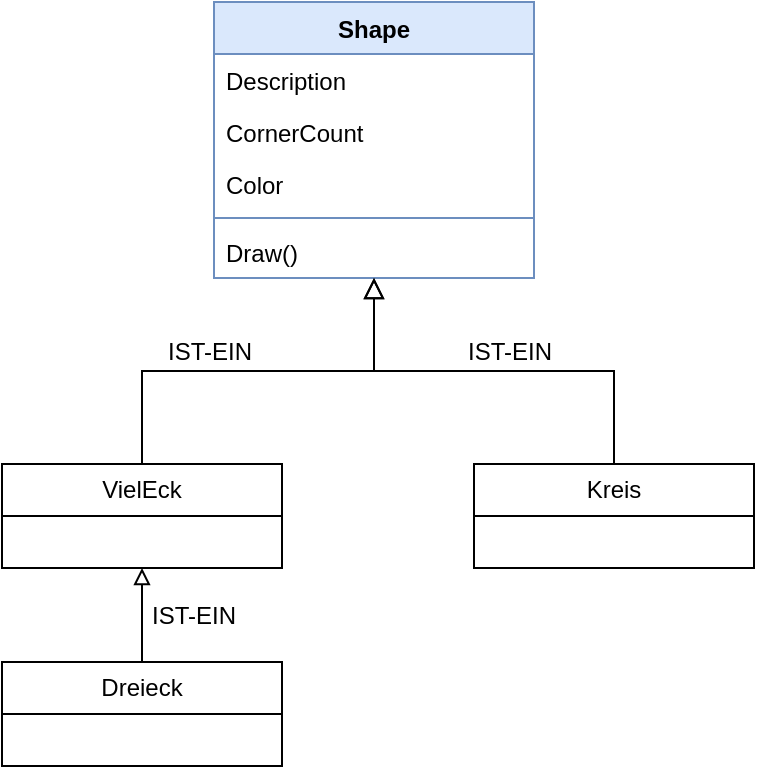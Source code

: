 <mxfile version="22.0.3" type="device">
  <diagram name="Seite-1" id="gL-oalFUErTeJwYSPGsb">
    <mxGraphModel dx="627" dy="473" grid="1" gridSize="10" guides="1" tooltips="1" connect="1" arrows="1" fold="1" page="1" pageScale="1" pageWidth="827" pageHeight="1169" math="0" shadow="0">
      <root>
        <mxCell id="0" />
        <mxCell id="1" parent="0" />
        <mxCell id="9cM6kUOQtJ5Wfgv10FvW-1" value="Shape" style="swimlane;fontStyle=1;align=center;verticalAlign=top;childLayout=stackLayout;horizontal=1;startSize=26;horizontalStack=0;resizeParent=1;resizeParentMax=0;resizeLast=0;collapsible=1;marginBottom=0;whiteSpace=wrap;html=1;fillColor=#dae8fc;strokeColor=#6c8ebf;" vertex="1" parent="1">
          <mxGeometry x="332" y="60" width="160" height="138" as="geometry" />
        </mxCell>
        <mxCell id="9cM6kUOQtJ5Wfgv10FvW-2" value="Description" style="text;strokeColor=none;fillColor=none;align=left;verticalAlign=top;spacingLeft=4;spacingRight=4;overflow=hidden;rotatable=0;points=[[0,0.5],[1,0.5]];portConstraint=eastwest;whiteSpace=wrap;html=1;" vertex="1" parent="9cM6kUOQtJ5Wfgv10FvW-1">
          <mxGeometry y="26" width="160" height="26" as="geometry" />
        </mxCell>
        <mxCell id="9cM6kUOQtJ5Wfgv10FvW-6" value="CornerCount" style="text;strokeColor=none;fillColor=none;align=left;verticalAlign=top;spacingLeft=4;spacingRight=4;overflow=hidden;rotatable=0;points=[[0,0.5],[1,0.5]];portConstraint=eastwest;whiteSpace=wrap;html=1;" vertex="1" parent="9cM6kUOQtJ5Wfgv10FvW-1">
          <mxGeometry y="52" width="160" height="26" as="geometry" />
        </mxCell>
        <mxCell id="9cM6kUOQtJ5Wfgv10FvW-7" value="Color" style="text;strokeColor=none;fillColor=none;align=left;verticalAlign=top;spacingLeft=4;spacingRight=4;overflow=hidden;rotatable=0;points=[[0,0.5],[1,0.5]];portConstraint=eastwest;whiteSpace=wrap;html=1;" vertex="1" parent="9cM6kUOQtJ5Wfgv10FvW-1">
          <mxGeometry y="78" width="160" height="26" as="geometry" />
        </mxCell>
        <mxCell id="9cM6kUOQtJ5Wfgv10FvW-3" value="" style="line;strokeWidth=1;fillColor=none;align=left;verticalAlign=middle;spacingTop=-1;spacingLeft=3;spacingRight=3;rotatable=0;labelPosition=right;points=[];portConstraint=eastwest;strokeColor=inherit;" vertex="1" parent="9cM6kUOQtJ5Wfgv10FvW-1">
          <mxGeometry y="104" width="160" height="8" as="geometry" />
        </mxCell>
        <mxCell id="9cM6kUOQtJ5Wfgv10FvW-4" value="Draw()" style="text;strokeColor=none;fillColor=none;align=left;verticalAlign=top;spacingLeft=4;spacingRight=4;overflow=hidden;rotatable=0;points=[[0,0.5],[1,0.5]];portConstraint=eastwest;whiteSpace=wrap;html=1;" vertex="1" parent="9cM6kUOQtJ5Wfgv10FvW-1">
          <mxGeometry y="112" width="160" height="26" as="geometry" />
        </mxCell>
        <mxCell id="9cM6kUOQtJ5Wfgv10FvW-13" style="edgeStyle=orthogonalEdgeStyle;rounded=0;orthogonalLoop=1;jettySize=auto;html=1;endArrow=block;endFill=0;endSize=8;exitX=0.5;exitY=0;exitDx=0;exitDy=0;" edge="1" parent="1" source="9cM6kUOQtJ5Wfgv10FvW-23" target="9cM6kUOQtJ5Wfgv10FvW-1">
          <mxGeometry relative="1" as="geometry">
            <mxPoint x="296.029" y="300" as="sourcePoint" />
          </mxGeometry>
        </mxCell>
        <mxCell id="9cM6kUOQtJ5Wfgv10FvW-16" style="edgeStyle=orthogonalEdgeStyle;rounded=0;orthogonalLoop=1;jettySize=auto;html=1;endArrow=block;endFill=0;endSize=8;" edge="1" parent="1" source="9cM6kUOQtJ5Wfgv10FvW-27" target="9cM6kUOQtJ5Wfgv10FvW-1">
          <mxGeometry relative="1" as="geometry">
            <mxPoint x="532.029" y="300" as="sourcePoint" />
          </mxGeometry>
        </mxCell>
        <mxCell id="9cM6kUOQtJ5Wfgv10FvW-22" style="edgeStyle=orthogonalEdgeStyle;rounded=0;orthogonalLoop=1;jettySize=auto;html=1;endArrow=block;endFill=0;" edge="1" parent="1" source="9cM6kUOQtJ5Wfgv10FvW-31" target="9cM6kUOQtJ5Wfgv10FvW-23">
          <mxGeometry relative="1" as="geometry">
            <mxPoint x="296" y="390" as="sourcePoint" />
            <mxPoint x="296" y="334" as="targetPoint" />
          </mxGeometry>
        </mxCell>
        <mxCell id="9cM6kUOQtJ5Wfgv10FvW-23" value="VielEck" style="swimlane;fontStyle=0;childLayout=stackLayout;horizontal=1;startSize=26;fillColor=none;horizontalStack=0;resizeParent=1;resizeParentMax=0;resizeLast=0;collapsible=1;marginBottom=0;whiteSpace=wrap;html=1;" vertex="1" parent="1">
          <mxGeometry x="226" y="291" width="140" height="52" as="geometry" />
        </mxCell>
        <mxCell id="9cM6kUOQtJ5Wfgv10FvW-27" value="Kreis" style="swimlane;fontStyle=0;childLayout=stackLayout;horizontal=1;startSize=26;fillColor=none;horizontalStack=0;resizeParent=1;resizeParentMax=0;resizeLast=0;collapsible=1;marginBottom=0;whiteSpace=wrap;html=1;" vertex="1" parent="1">
          <mxGeometry x="462" y="291" width="140" height="52" as="geometry" />
        </mxCell>
        <mxCell id="9cM6kUOQtJ5Wfgv10FvW-31" value="Dreieck" style="swimlane;fontStyle=0;childLayout=stackLayout;horizontal=1;startSize=26;fillColor=none;horizontalStack=0;resizeParent=1;resizeParentMax=0;resizeLast=0;collapsible=1;marginBottom=0;whiteSpace=wrap;html=1;" vertex="1" parent="1">
          <mxGeometry x="226" y="390" width="140" height="52" as="geometry" />
        </mxCell>
        <mxCell id="9cM6kUOQtJ5Wfgv10FvW-37" value="IST-EIN" style="text;html=1;strokeColor=none;fillColor=none;align=center;verticalAlign=middle;whiteSpace=wrap;rounded=0;" vertex="1" parent="1">
          <mxGeometry x="450" y="220" width="60" height="30" as="geometry" />
        </mxCell>
        <mxCell id="9cM6kUOQtJ5Wfgv10FvW-38" value="IST-EIN" style="text;html=1;strokeColor=none;fillColor=none;align=center;verticalAlign=middle;whiteSpace=wrap;rounded=0;" vertex="1" parent="1">
          <mxGeometry x="300" y="220" width="60" height="30" as="geometry" />
        </mxCell>
        <mxCell id="9cM6kUOQtJ5Wfgv10FvW-39" value="IST-EIN" style="text;html=1;strokeColor=none;fillColor=none;align=center;verticalAlign=middle;whiteSpace=wrap;rounded=0;" vertex="1" parent="1">
          <mxGeometry x="292" y="352" width="60" height="30" as="geometry" />
        </mxCell>
      </root>
    </mxGraphModel>
  </diagram>
</mxfile>
